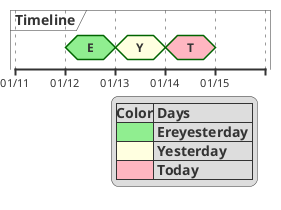 @startuml
concise "Timeline" as TL

@2021/01/11
TL is {hidden}

@2021/01/12
TL is E #LightGreen

@2021/01/13
TL is Y #LightYellow
@2021/01/14
TL is T #LightPink
@2021/01/15
TL is {hidden}

legend right
    |Color| Days |
    |<#LightGreen>| Ereyesterday |
    |<#LightYellow>| Yesterday|
    |<#LightPink>| Today |
endlegend

@enduml